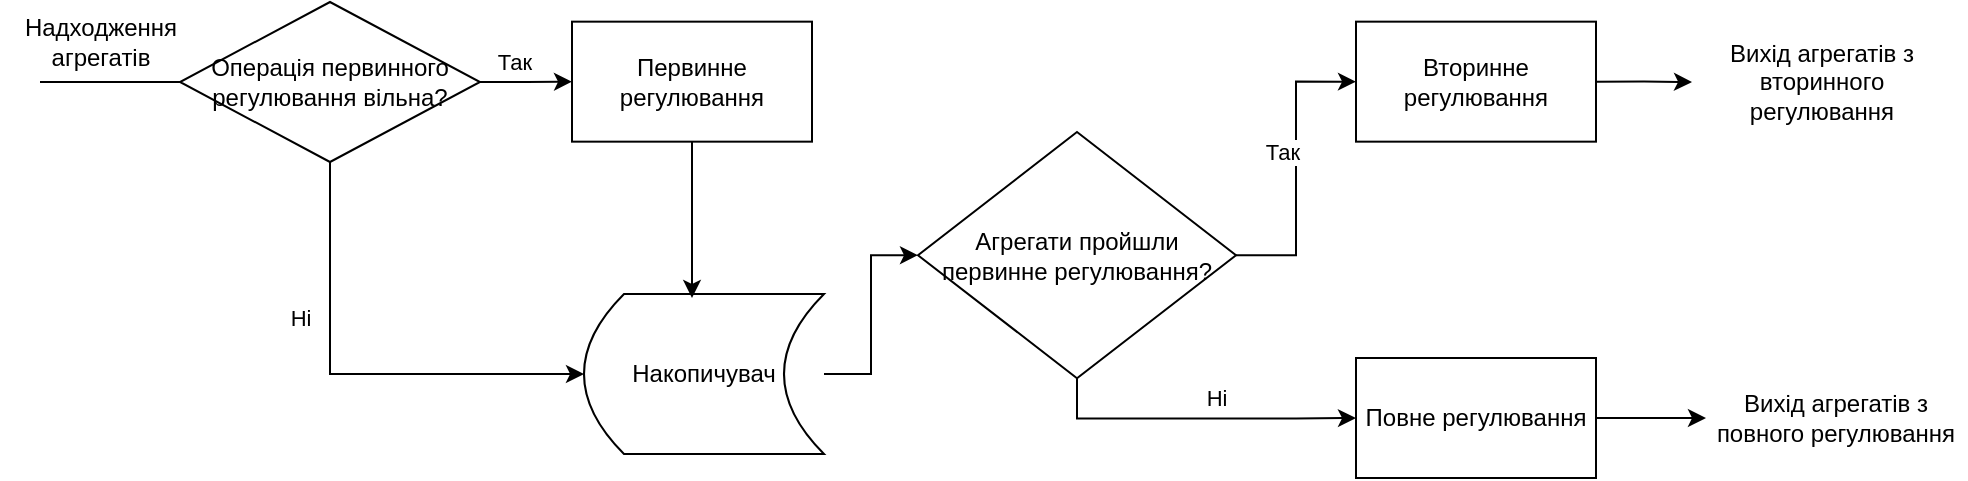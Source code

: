 <mxfile version="22.1.7" type="device">
  <diagram name="Page-1" id="mR5GMEBeev_RYWWCOcCr">
    <mxGraphModel dx="1434" dy="782" grid="0" gridSize="10" guides="1" tooltips="1" connect="1" arrows="1" fold="1" page="0" pageScale="1" pageWidth="827" pageHeight="1169" math="0" shadow="0">
      <root>
        <mxCell id="0" />
        <mxCell id="1" parent="0" />
        <mxCell id="yDfbadPPPctox4IWPfiL-2" style="edgeStyle=orthogonalEdgeStyle;rounded=0;orthogonalLoop=1;jettySize=auto;html=1;exitX=0;exitY=0.5;exitDx=0;exitDy=0;endArrow=none;endFill=0;" parent="1" source="yDfbadPPPctox4IWPfiL-1" edge="1">
          <mxGeometry relative="1" as="geometry">
            <mxPoint x="110" y="320" as="targetPoint" />
          </mxGeometry>
        </mxCell>
        <mxCell id="yDfbadPPPctox4IWPfiL-6" style="edgeStyle=orthogonalEdgeStyle;rounded=0;orthogonalLoop=1;jettySize=auto;html=1;exitX=1;exitY=0.5;exitDx=0;exitDy=0;entryX=0;entryY=0.5;entryDx=0;entryDy=0;" parent="1" source="yDfbadPPPctox4IWPfiL-1" target="yDfbadPPPctox4IWPfiL-4" edge="1">
          <mxGeometry relative="1" as="geometry" />
        </mxCell>
        <mxCell id="yDfbadPPPctox4IWPfiL-27" value="Так" style="edgeLabel;html=1;align=center;verticalAlign=middle;resizable=0;points=[];" parent="yDfbadPPPctox4IWPfiL-6" vertex="1" connectable="0">
          <mxGeometry x="-0.28" y="-1" relative="1" as="geometry">
            <mxPoint y="-11" as="offset" />
          </mxGeometry>
        </mxCell>
        <mxCell id="yDfbadPPPctox4IWPfiL-1" value="Операція первинного регулювання вільна?" style="rhombus;whiteSpace=wrap;html=1;" parent="1" vertex="1">
          <mxGeometry x="180" y="280" width="150" height="80" as="geometry" />
        </mxCell>
        <mxCell id="yDfbadPPPctox4IWPfiL-4" value="Первинне регулювання" style="rounded=0;whiteSpace=wrap;html=1;" parent="1" vertex="1">
          <mxGeometry x="376" y="289.83" width="120" height="60" as="geometry" />
        </mxCell>
        <mxCell id="--CsKufyyPmSSQCQn5QF-5" style="edgeStyle=orthogonalEdgeStyle;rounded=0;orthogonalLoop=1;jettySize=auto;html=1;exitX=1;exitY=0.5;exitDx=0;exitDy=0;" edge="1" parent="1" source="yDfbadPPPctox4IWPfiL-5" target="--CsKufyyPmSSQCQn5QF-4">
          <mxGeometry relative="1" as="geometry" />
        </mxCell>
        <mxCell id="yDfbadPPPctox4IWPfiL-5" value="Вторинне регулювання" style="rounded=0;whiteSpace=wrap;html=1;" parent="1" vertex="1">
          <mxGeometry x="768" y="289.83" width="120" height="60" as="geometry" />
        </mxCell>
        <mxCell id="--CsKufyyPmSSQCQn5QF-7" style="edgeStyle=orthogonalEdgeStyle;rounded=0;orthogonalLoop=1;jettySize=auto;html=1;exitX=1;exitY=0.5;exitDx=0;exitDy=0;entryX=0;entryY=0.5;entryDx=0;entryDy=0;" edge="1" parent="1" source="yDfbadPPPctox4IWPfiL-9" target="--CsKufyyPmSSQCQn5QF-2">
          <mxGeometry relative="1" as="geometry" />
        </mxCell>
        <mxCell id="yDfbadPPPctox4IWPfiL-9" value="Накопичувач" style="shape=dataStorage;whiteSpace=wrap;html=1;fixedSize=1;rotation=0;" parent="1" vertex="1">
          <mxGeometry x="382" y="426" width="120" height="80" as="geometry" />
        </mxCell>
        <mxCell id="yDfbadPPPctox4IWPfiL-18" style="edgeStyle=orthogonalEdgeStyle;rounded=0;orthogonalLoop=1;jettySize=auto;html=1;exitX=1;exitY=0.5;exitDx=0;exitDy=0;entryX=0;entryY=0.5;entryDx=0;entryDy=0;" parent="1" source="yDfbadPPPctox4IWPfiL-10" edge="1" target="yDfbadPPPctox4IWPfiL-31">
          <mxGeometry relative="1" as="geometry">
            <mxPoint x="560" y="460" as="targetPoint" />
          </mxGeometry>
        </mxCell>
        <mxCell id="yDfbadPPPctox4IWPfiL-10" value="Повне регулювання" style="rounded=0;whiteSpace=wrap;html=1;" parent="1" vertex="1">
          <mxGeometry x="768" y="458" width="120" height="60" as="geometry" />
        </mxCell>
        <mxCell id="yDfbadPPPctox4IWPfiL-26" style="edgeStyle=orthogonalEdgeStyle;rounded=0;orthogonalLoop=1;jettySize=auto;html=1;exitX=0.5;exitY=1;exitDx=0;exitDy=0;entryX=0;entryY=0.5;entryDx=0;entryDy=0;" parent="1" source="yDfbadPPPctox4IWPfiL-1" target="yDfbadPPPctox4IWPfiL-9" edge="1">
          <mxGeometry relative="1" as="geometry" />
        </mxCell>
        <mxCell id="yDfbadPPPctox4IWPfiL-28" value="Ні" style="edgeLabel;html=1;align=center;verticalAlign=middle;resizable=0;points=[];" parent="yDfbadPPPctox4IWPfiL-26" vertex="1" connectable="0">
          <mxGeometry x="-0.308" y="-1" relative="1" as="geometry">
            <mxPoint x="-14" y="-3" as="offset" />
          </mxGeometry>
        </mxCell>
        <mxCell id="yDfbadPPPctox4IWPfiL-30" value="Надходження&lt;br&gt;агрегатів" style="text;html=1;align=center;verticalAlign=middle;resizable=0;points=[];autosize=1;strokeColor=none;fillColor=none;" parent="1" vertex="1">
          <mxGeometry x="90" y="279.83" width="100" height="40" as="geometry" />
        </mxCell>
        <mxCell id="yDfbadPPPctox4IWPfiL-31" value="Вихід агрегатів з повного регулювання" style="text;html=1;strokeColor=none;fillColor=none;align=center;verticalAlign=middle;whiteSpace=wrap;rounded=0;" parent="1" vertex="1">
          <mxGeometry x="943" y="473" width="130" height="30" as="geometry" />
        </mxCell>
        <mxCell id="--CsKufyyPmSSQCQn5QF-1" style="edgeStyle=orthogonalEdgeStyle;rounded=0;orthogonalLoop=1;jettySize=auto;html=1;exitX=0.5;exitY=1;exitDx=0;exitDy=0;entryX=0.45;entryY=0.025;entryDx=0;entryDy=0;entryPerimeter=0;" edge="1" parent="1" source="yDfbadPPPctox4IWPfiL-4" target="yDfbadPPPctox4IWPfiL-9">
          <mxGeometry relative="1" as="geometry" />
        </mxCell>
        <mxCell id="--CsKufyyPmSSQCQn5QF-3" style="edgeStyle=orthogonalEdgeStyle;rounded=0;orthogonalLoop=1;jettySize=auto;html=1;exitX=1;exitY=0.5;exitDx=0;exitDy=0;entryX=0;entryY=0.5;entryDx=0;entryDy=0;" edge="1" parent="1" source="--CsKufyyPmSSQCQn5QF-2" target="yDfbadPPPctox4IWPfiL-5">
          <mxGeometry relative="1" as="geometry" />
        </mxCell>
        <mxCell id="--CsKufyyPmSSQCQn5QF-6" style="edgeStyle=orthogonalEdgeStyle;rounded=0;orthogonalLoop=1;jettySize=auto;html=1;exitX=0.5;exitY=1;exitDx=0;exitDy=0;entryX=0;entryY=0.5;entryDx=0;entryDy=0;" edge="1" parent="1" source="--CsKufyyPmSSQCQn5QF-2" target="yDfbadPPPctox4IWPfiL-10">
          <mxGeometry relative="1" as="geometry" />
        </mxCell>
        <mxCell id="--CsKufyyPmSSQCQn5QF-2" value="Агрегати пройшли первинне регулювання?" style="rhombus;whiteSpace=wrap;html=1;" vertex="1" parent="1">
          <mxGeometry x="549" y="345" width="159" height="123.17" as="geometry" />
        </mxCell>
        <mxCell id="--CsKufyyPmSSQCQn5QF-4" value="Вихід агрегатів з вторинного регулювання" style="text;html=1;strokeColor=none;fillColor=none;align=center;verticalAlign=middle;whiteSpace=wrap;rounded=0;" vertex="1" parent="1">
          <mxGeometry x="936" y="305" width="130" height="30" as="geometry" />
        </mxCell>
        <mxCell id="--CsKufyyPmSSQCQn5QF-8" value="Так" style="edgeLabel;html=1;align=center;verticalAlign=middle;resizable=0;points=[];" vertex="1" connectable="0" parent="1">
          <mxGeometry x="650" y="314" as="geometry">
            <mxPoint x="81" y="41" as="offset" />
          </mxGeometry>
        </mxCell>
        <mxCell id="--CsKufyyPmSSQCQn5QF-9" value="Ні" style="edgeLabel;html=1;align=center;verticalAlign=middle;resizable=0;points=[];" vertex="1" connectable="0" parent="1">
          <mxGeometry x="252" y="449" as="geometry">
            <mxPoint x="446" y="29" as="offset" />
          </mxGeometry>
        </mxCell>
      </root>
    </mxGraphModel>
  </diagram>
</mxfile>
